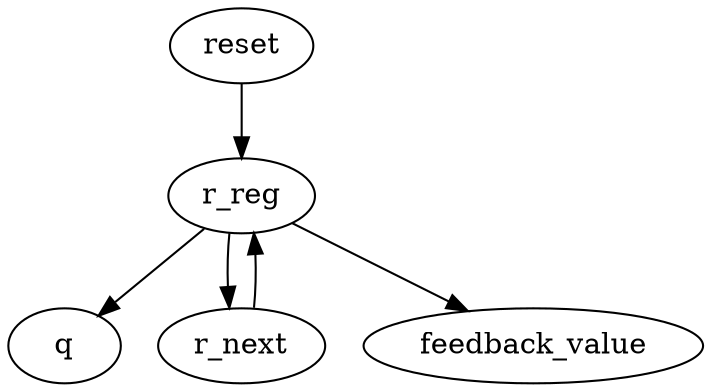 strict digraph "" {
	r_reg -> q	[weight=1.0];
	r_reg -> r_next	[weight=1.0];
	r_reg -> feedback_value	[weight=1.0];
	reset -> r_reg	[weight=2.0];
	r_next -> r_reg	[weight=1.0];
}
